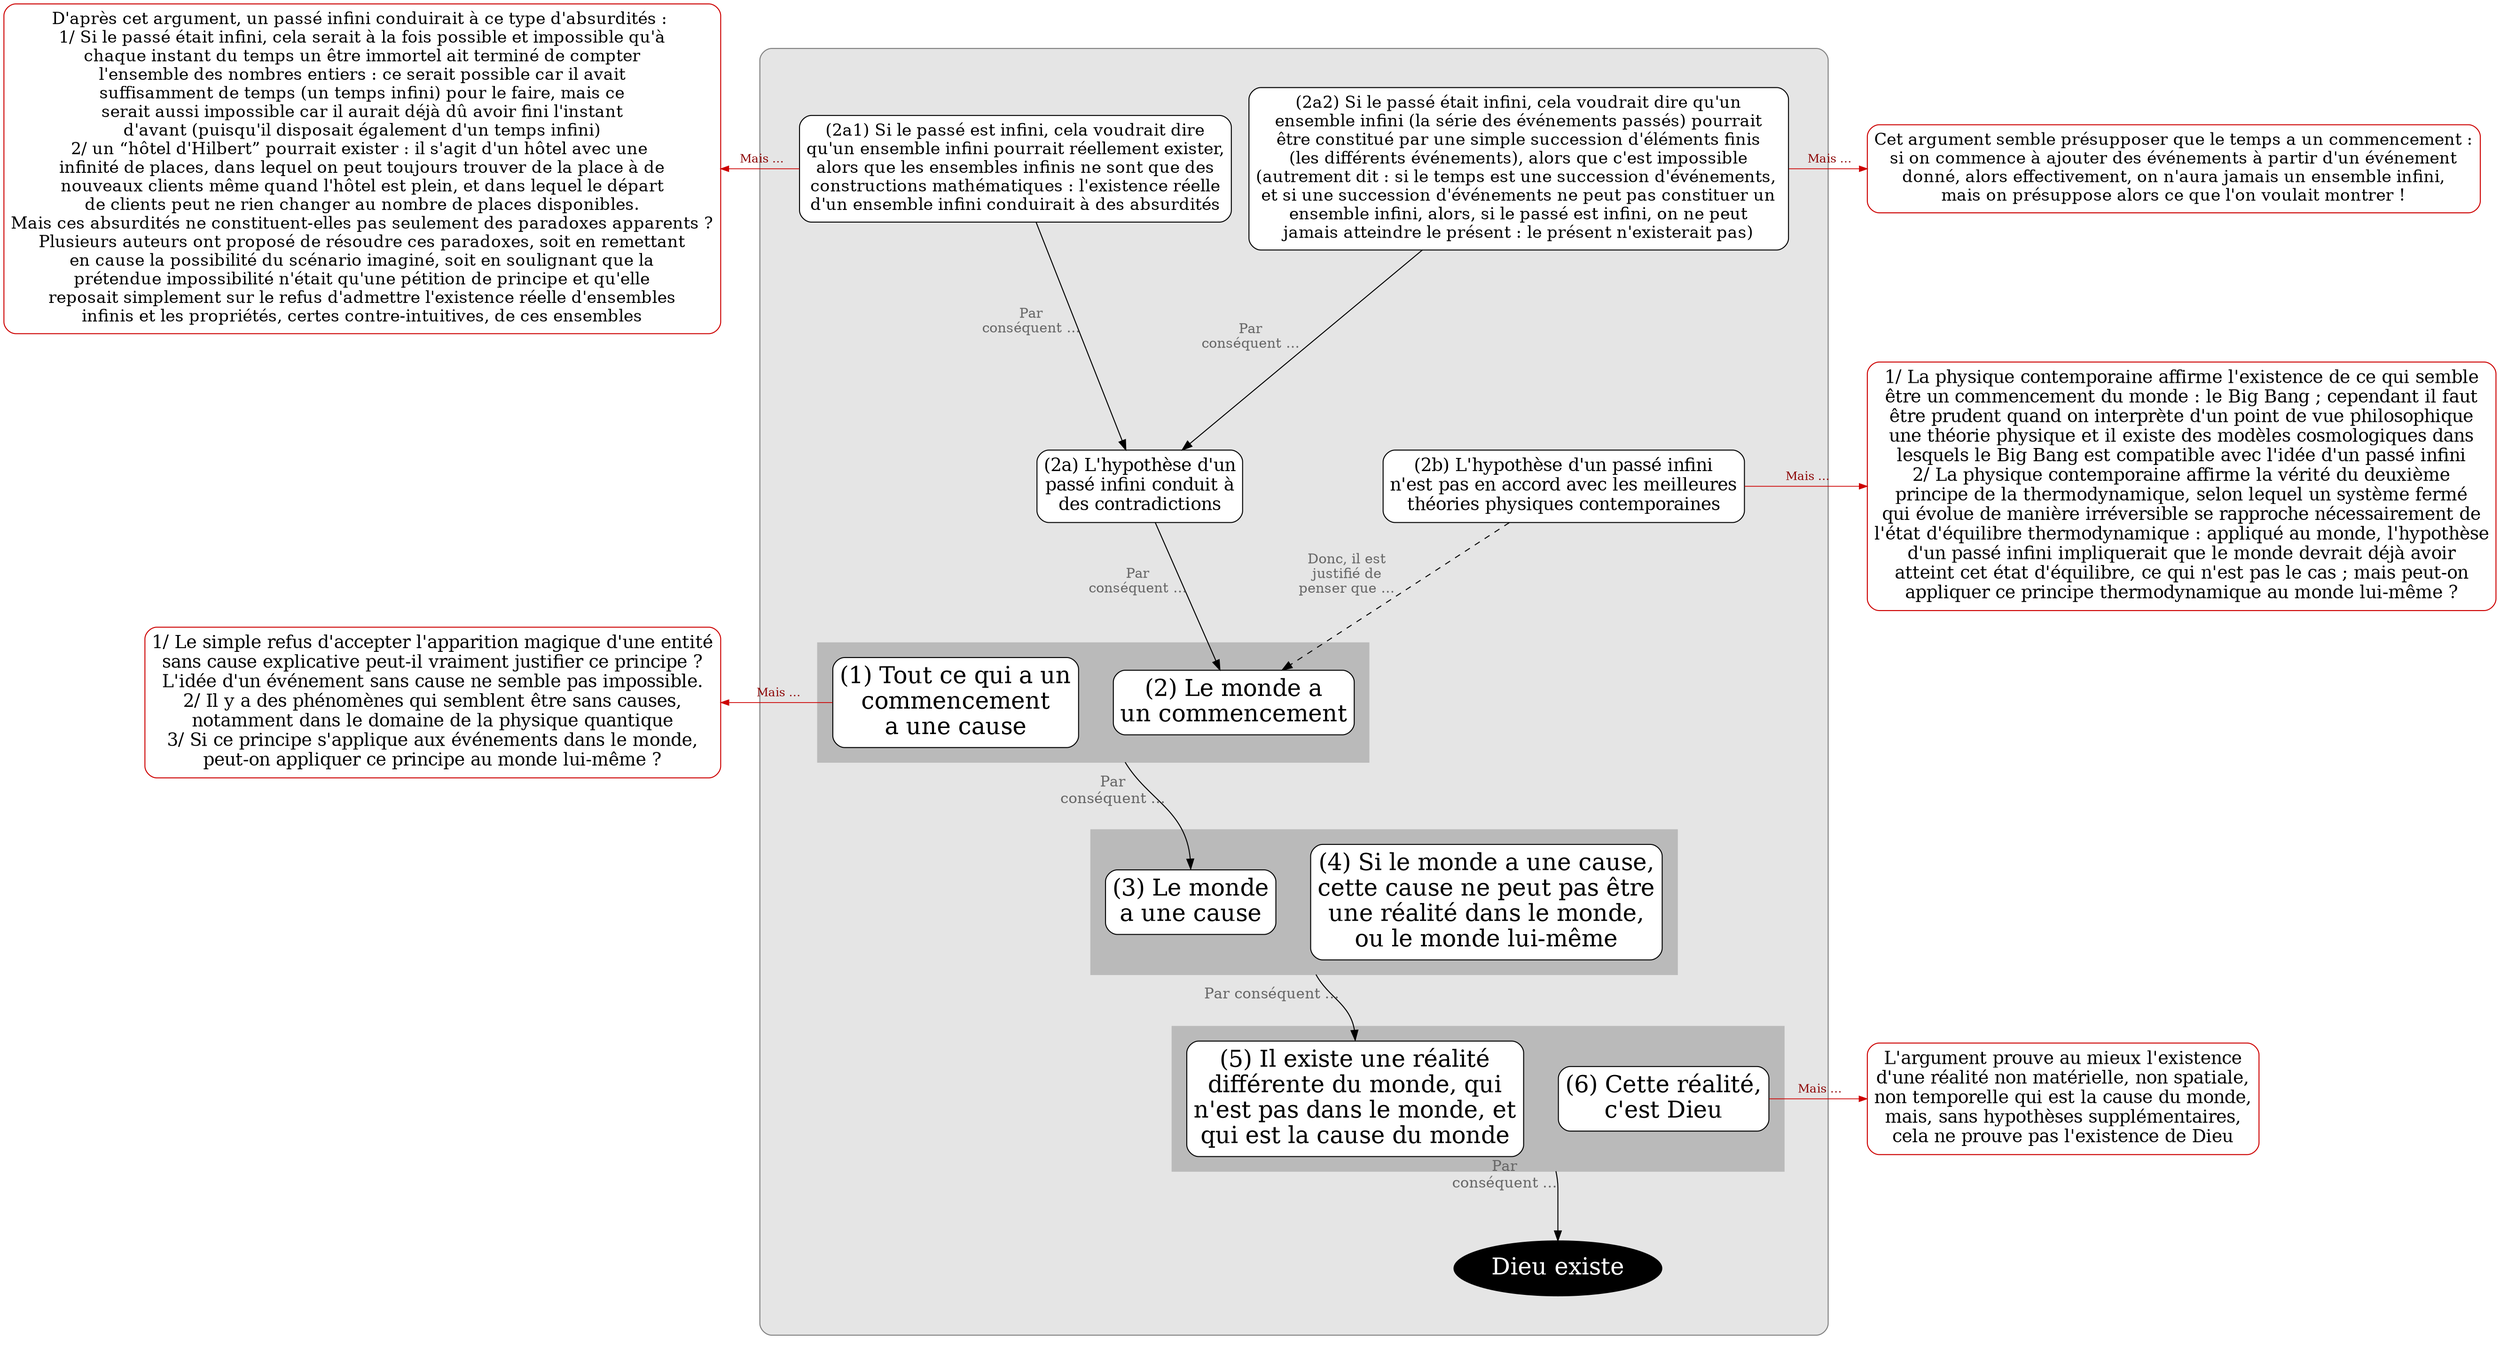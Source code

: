digraph G {
splines=true
newrank=true
compound=true
ranksep=0.2

node[color=red3, style="rounded, filled", shape="box", fillcolor=white, penwidth=1, fontcolor=black, fontsize=18, margin=0.1]

o2a1[label="D'après cet argument, un passé infini conduirait à ce type d'absurdités : 
1/ Si le passé était infini, cela serait à la fois possible et impossible qu'à
chaque instant du temps un être immortel ait terminé de compter
l'ensemble des nombres entiers : ce serait possible car il avait
suffisamment de temps (un temps infini) pour le faire, mais ce
serait aussi impossible car il aurait déjà dû avoir fini l'instant
d'avant (puisqu'il disposait également d'un temps infini)
2/ un “hôtel d'Hilbert” pourrait exister : il s'agit d'un hôtel avec une 
infinité de places, dans lequel on peut toujours trouver de la place à de
nouveaux clients même quand l'hôtel est plein, et dans lequel le départ
de clients peut ne rien changer au nombre de places disponibles.
Mais ces absurdités ne constituent-elles pas seulement des paradoxes apparents ?
Plusieurs auteurs ont proposé de résoudre ces paradoxes, soit en remettant
en cause la possibilité du scénario imaginé, soit en soulignant que la
prétendue impossibilité n'était qu'une pétition de principe et qu'elle
reposait simplement sur le refus d'admettre l'existence réelle d'ensembles
infinis et les propriétés, certes contre-intuitives, de ces ensembles",fontsize=17]

o1[label="1/ Le simple refus d'accepter l'apparition magique d'une entité
sans cause explicative peut-il vraiment justifier ce principe ?
L'idée d'un événement sans cause ne semble pas impossible.
2/ Il y a des phénomènes qui semblent être sans causes,
notamment dans le domaine de la physique quantique
3/ Si ce principe s'applique aux événements dans le monde,
peut-on appliquer ce principe au monde lui-même ?"]

node[shape=box, fillcolor=white, style="filled,rounded", color=black, fontsize=24, penwidth=1,fontcolor=black, margin=0.1]
edge[minlen=2,color=red3, penwidth=0.8, arrowsize=0.8, label=" Mais …", fontcolor=red4,fontsize=12]
{rank=same;o1->p1[dir=back]}




subgraph cluster_0 {
bgcolor=grey90
style=rounded
color=grey50
margin=40



node[shape=box, fillcolor=white, style="filled,rounded", color=black]
edge[label="",xlabel="Par
conséquent …",fontcolor=grey40;fontsize=15,minlen=3,color=black,penwidth=1, arrowsize=1]


{
node[fontsize=17]
p2a2[label="(2a2) Si le passé était infini, cela voudrait dire qu'un
ensemble infini (la série des événements passés) pourrait
être constitué par une simple succession d'éléments finis
(les différents événements), alors que c'est impossible
(autrement dit : si le temps est une succession d'événements, 
et si une succession d'événements ne peut pas constituer un
ensemble infini, alors, si le passé est infini, on ne peut
jamais atteindre le présent : le présent n'existerait pas)"]
p2a1[label="(2a1) Si le passé est infini, cela voudrait dire
qu'un ensemble infini pourrait réellement exister,
alors que les ensembles infinis ne sont que des
constructions mathématiques : l'existence réelle
d'un ensemble infini conduirait à des absurdités"]
node[fontsize=18]
p2b[label="(2b) L'hypothèse d'un passé infini
n'est pas en accord avec les meilleures
théories physiques contemporaines"]
p2a[label="(2a) L'hypothèse d'un
passé infini conduit à
des contradictions"]
}

p2a2->p2a[minlen=1, fontsize=14]
p2a1->p2a[minlen=1, fontsize=14]
p2a->p2[minlen=1, fontsize=14]
p2b->p2[style="dashed", xlabel="Donc, il est
justifié de
penser que …",minlen=1, fontsize=14]
{rank=same;p2a->p2b[style=invis,minlen=4]}

subgraph cluster_1 {
style="box"
margin=15
bgcolor=grey73
color=grey73
p1[label="(1) Tout ce qui a un
commencement
a une cause"]

p2[label="(2) Le monde a
un commencement"]
}

//p1->p2[style=invis,xlabel="",minlen=1]
{rank=same;p1->p2[style=invis,xlabel="",minlen=1]}

p2:w->p3:n[ltail=cluster_1]
//p2:w->p3:n[ltail=cluster_1]


subgraph cluster_2 {
style="box"
margin=15
bgcolor=grey73
color=grey73
p3[label="(3) Le monde
a une cause"]
p4[label="(4) Si le monde a une cause,
cette cause ne peut pas être
une réalité dans le monde,
ou le monde lui-même"]
}
{rank=same;p3->p4[style=invis,xlabel="",minlen=1]}

p4:w->p5:n[ltail=cluster_2,xlabel="Par conséquent …"]


subgraph cluster_3 {
style="box"
margin=15
bgcolor=grey73
color=grey73
p5[label="(5) Il existe une réalité
différente du monde, qui
n'est pas dans le monde, et
qui est la cause du monde"]
p6[label="(6) Cette réalité,
c'est Dieu"]
}

{rank=same;p5->p6[style=invis,xlabel="",minlen=1]}

p6:w->C:n[ltail=cluster_3,minlen=4]

C[label="Dieu existe",fillcolor=black, fontcolor=white, color=black, shape=ellipse]


}

node[color=red3, style="rounded, filled", shape="box", fillcolor=white, penwidth=1, fontcolor=black, fontsize=18, margin=0.1]

o2b[label="1/ La physique contemporaine affirme l'existence de ce qui semble
être un commencement du monde : le Big Bang ; cependant il faut
être prudent quand on interprète d'un point de vue philosophique
une théorie physique et il existe des modèles cosmologiques dans
lesquels le Big Bang est compatible avec l'idée d'un passé infini
2/ La physique contemporaine affirme la vérité du deuxième
principe de la thermodynamique, selon lequel un système fermé
qui évolue de manière irréversible se rapproche nécessairement de
l'état d'équilibre thermodynamique : appliqué au monde, l'hypothèse
d'un passé infini impliquerait que le monde devrait déjà avoir
atteint cet état d'équilibre, ce qui n'est pas le cas ; mais peut-on
appliquer ce principe thermodynamique au monde lui-même ?"]
{rank=same;p2b->o2b}

o6[label="L'argument prouve au mieux l'existence
d'une réalité non matérielle, non spatiale,
non temporelle qui est la cause du monde,
mais, sans hypothèses supplémentaires,
cela ne prouve pas l'existence de Dieu"]
{rank=same;p6->o6}

o2a2[label="Cet argument semble présupposer que le temps a un commencement :
si on commence à ajouter des événements à partir d'un événement
donné, alors effectivement, on n'aura jamais un ensemble infini,
mais on présuppose alors ce que l'on voulait montrer !",fontsize=17]

{rank=same;p2a2->o2a2}

{rank=same;o2a1->p2a1[dir=back]}

p2a2->p2b[minlen=1,style=invis]

}

